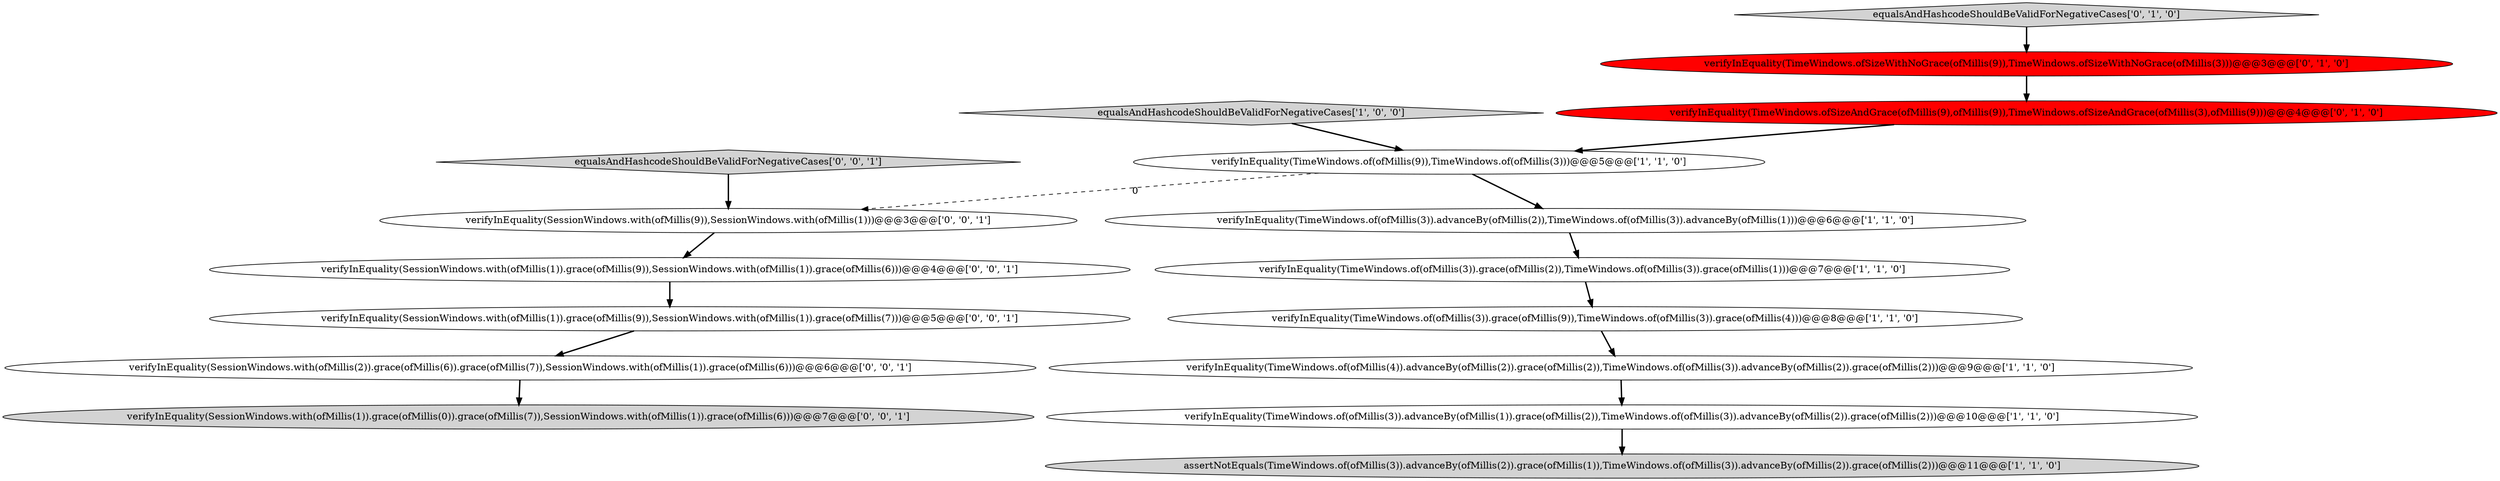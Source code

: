 digraph {
1 [style = filled, label = "verifyInEquality(TimeWindows.of(ofMillis(3)).advanceBy(ofMillis(2)),TimeWindows.of(ofMillis(3)).advanceBy(ofMillis(1)))@@@6@@@['1', '1', '0']", fillcolor = white, shape = ellipse image = "AAA0AAABBB1BBB"];
4 [style = filled, label = "verifyInEquality(TimeWindows.of(ofMillis(3)).grace(ofMillis(2)),TimeWindows.of(ofMillis(3)).grace(ofMillis(1)))@@@7@@@['1', '1', '0']", fillcolor = white, shape = ellipse image = "AAA0AAABBB1BBB"];
0 [style = filled, label = "equalsAndHashcodeShouldBeValidForNegativeCases['1', '0', '0']", fillcolor = lightgray, shape = diamond image = "AAA0AAABBB1BBB"];
11 [style = filled, label = "verifyInEquality(SessionWindows.with(ofMillis(1)).grace(ofMillis(9)),SessionWindows.with(ofMillis(1)).grace(ofMillis(7)))@@@5@@@['0', '0', '1']", fillcolor = white, shape = ellipse image = "AAA0AAABBB3BBB"];
6 [style = filled, label = "verifyInEquality(TimeWindows.of(ofMillis(4)).advanceBy(ofMillis(2)).grace(ofMillis(2)),TimeWindows.of(ofMillis(3)).advanceBy(ofMillis(2)).grace(ofMillis(2)))@@@9@@@['1', '1', '0']", fillcolor = white, shape = ellipse image = "AAA0AAABBB1BBB"];
10 [style = filled, label = "equalsAndHashcodeShouldBeValidForNegativeCases['0', '1', '0']", fillcolor = lightgray, shape = diamond image = "AAA0AAABBB2BBB"];
8 [style = filled, label = "verifyInEquality(TimeWindows.ofSizeWithNoGrace(ofMillis(9)),TimeWindows.ofSizeWithNoGrace(ofMillis(3)))@@@3@@@['0', '1', '0']", fillcolor = red, shape = ellipse image = "AAA1AAABBB2BBB"];
9 [style = filled, label = "verifyInEquality(TimeWindows.ofSizeAndGrace(ofMillis(9),ofMillis(9)),TimeWindows.ofSizeAndGrace(ofMillis(3),ofMillis(9)))@@@4@@@['0', '1', '0']", fillcolor = red, shape = ellipse image = "AAA1AAABBB2BBB"];
14 [style = filled, label = "verifyInEquality(SessionWindows.with(ofMillis(1)).grace(ofMillis(0)).grace(ofMillis(7)),SessionWindows.with(ofMillis(1)).grace(ofMillis(6)))@@@7@@@['0', '0', '1']", fillcolor = lightgray, shape = ellipse image = "AAA0AAABBB3BBB"];
15 [style = filled, label = "equalsAndHashcodeShouldBeValidForNegativeCases['0', '0', '1']", fillcolor = lightgray, shape = diamond image = "AAA0AAABBB3BBB"];
2 [style = filled, label = "verifyInEquality(TimeWindows.of(ofMillis(3)).grace(ofMillis(9)),TimeWindows.of(ofMillis(3)).grace(ofMillis(4)))@@@8@@@['1', '1', '0']", fillcolor = white, shape = ellipse image = "AAA0AAABBB1BBB"];
16 [style = filled, label = "verifyInEquality(SessionWindows.with(ofMillis(9)),SessionWindows.with(ofMillis(1)))@@@3@@@['0', '0', '1']", fillcolor = white, shape = ellipse image = "AAA0AAABBB3BBB"];
13 [style = filled, label = "verifyInEquality(SessionWindows.with(ofMillis(2)).grace(ofMillis(6)).grace(ofMillis(7)),SessionWindows.with(ofMillis(1)).grace(ofMillis(6)))@@@6@@@['0', '0', '1']", fillcolor = white, shape = ellipse image = "AAA0AAABBB3BBB"];
3 [style = filled, label = "verifyInEquality(TimeWindows.of(ofMillis(3)).advanceBy(ofMillis(1)).grace(ofMillis(2)),TimeWindows.of(ofMillis(3)).advanceBy(ofMillis(2)).grace(ofMillis(2)))@@@10@@@['1', '1', '0']", fillcolor = white, shape = ellipse image = "AAA0AAABBB1BBB"];
7 [style = filled, label = "verifyInEquality(TimeWindows.of(ofMillis(9)),TimeWindows.of(ofMillis(3)))@@@5@@@['1', '1', '0']", fillcolor = white, shape = ellipse image = "AAA0AAABBB1BBB"];
12 [style = filled, label = "verifyInEquality(SessionWindows.with(ofMillis(1)).grace(ofMillis(9)),SessionWindows.with(ofMillis(1)).grace(ofMillis(6)))@@@4@@@['0', '0', '1']", fillcolor = white, shape = ellipse image = "AAA0AAABBB3BBB"];
5 [style = filled, label = "assertNotEquals(TimeWindows.of(ofMillis(3)).advanceBy(ofMillis(2)).grace(ofMillis(1)),TimeWindows.of(ofMillis(3)).advanceBy(ofMillis(2)).grace(ofMillis(2)))@@@11@@@['1', '1', '0']", fillcolor = lightgray, shape = ellipse image = "AAA0AAABBB1BBB"];
8->9 [style = bold, label=""];
6->3 [style = bold, label=""];
1->4 [style = bold, label=""];
3->5 [style = bold, label=""];
7->1 [style = bold, label=""];
4->2 [style = bold, label=""];
10->8 [style = bold, label=""];
9->7 [style = bold, label=""];
15->16 [style = bold, label=""];
16->12 [style = bold, label=""];
2->6 [style = bold, label=""];
13->14 [style = bold, label=""];
7->16 [style = dashed, label="0"];
11->13 [style = bold, label=""];
0->7 [style = bold, label=""];
12->11 [style = bold, label=""];
}
